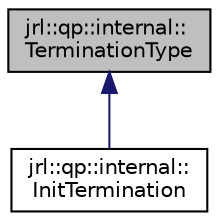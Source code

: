 digraph "jrl::qp::internal::TerminationType"
{
 // LATEX_PDF_SIZE
  edge [fontname="Helvetica",fontsize="10",labelfontname="Helvetica",labelfontsize="10"];
  node [fontname="Helvetica",fontsize="10",shape=record];
  Node1 [label="jrl::qp::internal::\lTerminationType",height=0.2,width=0.4,color="black", fillcolor="grey75", style="filled", fontcolor="black",tooltip=" "];
  Node1 -> Node2 [dir="back",color="midnightblue",fontsize="10",style="solid",fontname="Helvetica"];
  Node2 [label="jrl::qp::internal::\lInitTermination",height=0.2,width=0.4,color="black", fillcolor="white", style="filled",URL="$classjrl_1_1qp_1_1internal_1_1InitTermination.html",tooltip=" "];
}
